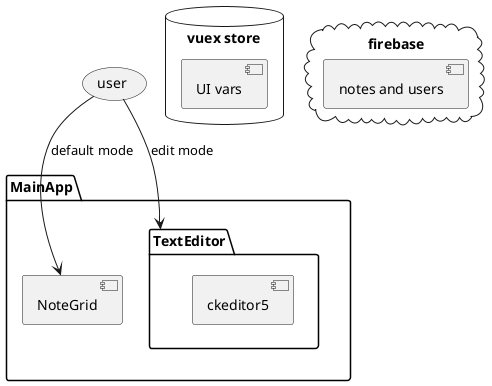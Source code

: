 @startuml
(user)

package "MainApp"{
  [NoteGrid]
  package "TextEditor" {
    [ckeditor5]
  }
}

database "vuex store"{
  [UI vars]
}

cloud "firebase"{
  [notes and users]
}

user --> NoteGrid : default mode
user --> TextEditor : edit mode
@enduml
